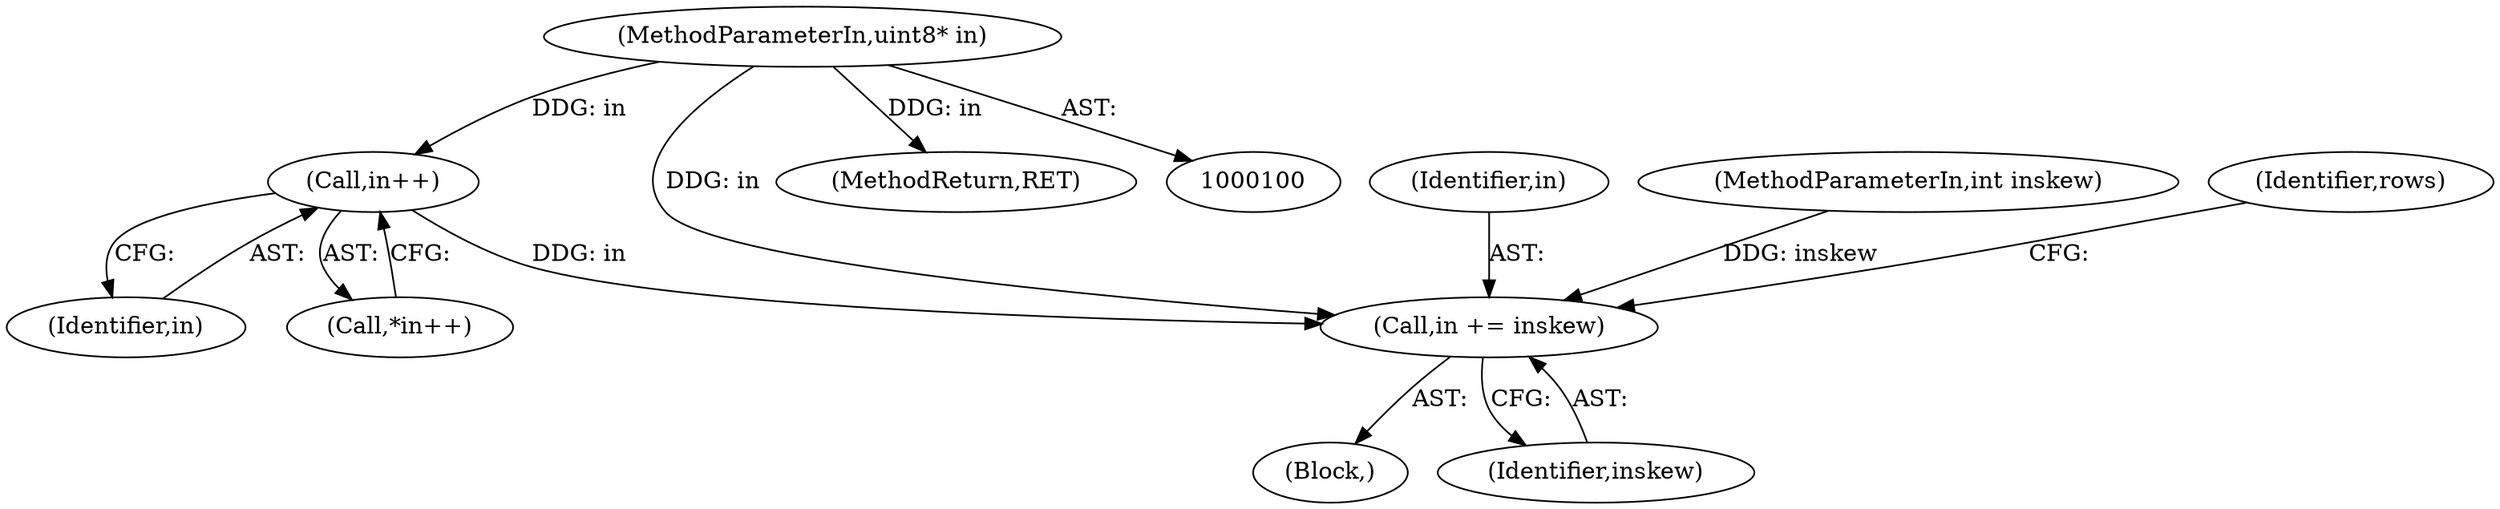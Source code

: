 digraph "0_libtiff_787c0ee906430b772f33ca50b97b8b5ca070faec_0@pointer" {
"1000128" [label="(Call,in++)"];
"1000102" [label="(MethodParameterIn,uint8* in)"];
"1000133" [label="(Call,in += inskew)"];
"1000102" [label="(MethodParameterIn,uint8* in)"];
"1000113" [label="(Block,)"];
"1000133" [label="(Call,in += inskew)"];
"1000134" [label="(Identifier,in)"];
"1000135" [label="(Identifier,inskew)"];
"1000128" [label="(Call,in++)"];
"1000106" [label="(MethodParameterIn,int inskew)"];
"1000111" [label="(Identifier,rows)"];
"1000129" [label="(Identifier,in)"];
"1000127" [label="(Call,*in++)"];
"1000136" [label="(MethodReturn,RET)"];
"1000128" -> "1000127"  [label="AST: "];
"1000128" -> "1000129"  [label="CFG: "];
"1000129" -> "1000128"  [label="AST: "];
"1000127" -> "1000128"  [label="CFG: "];
"1000102" -> "1000128"  [label="DDG: in"];
"1000128" -> "1000133"  [label="DDG: in"];
"1000102" -> "1000100"  [label="AST: "];
"1000102" -> "1000136"  [label="DDG: in"];
"1000102" -> "1000133"  [label="DDG: in"];
"1000133" -> "1000113"  [label="AST: "];
"1000133" -> "1000135"  [label="CFG: "];
"1000134" -> "1000133"  [label="AST: "];
"1000135" -> "1000133"  [label="AST: "];
"1000111" -> "1000133"  [label="CFG: "];
"1000106" -> "1000133"  [label="DDG: inskew"];
}
